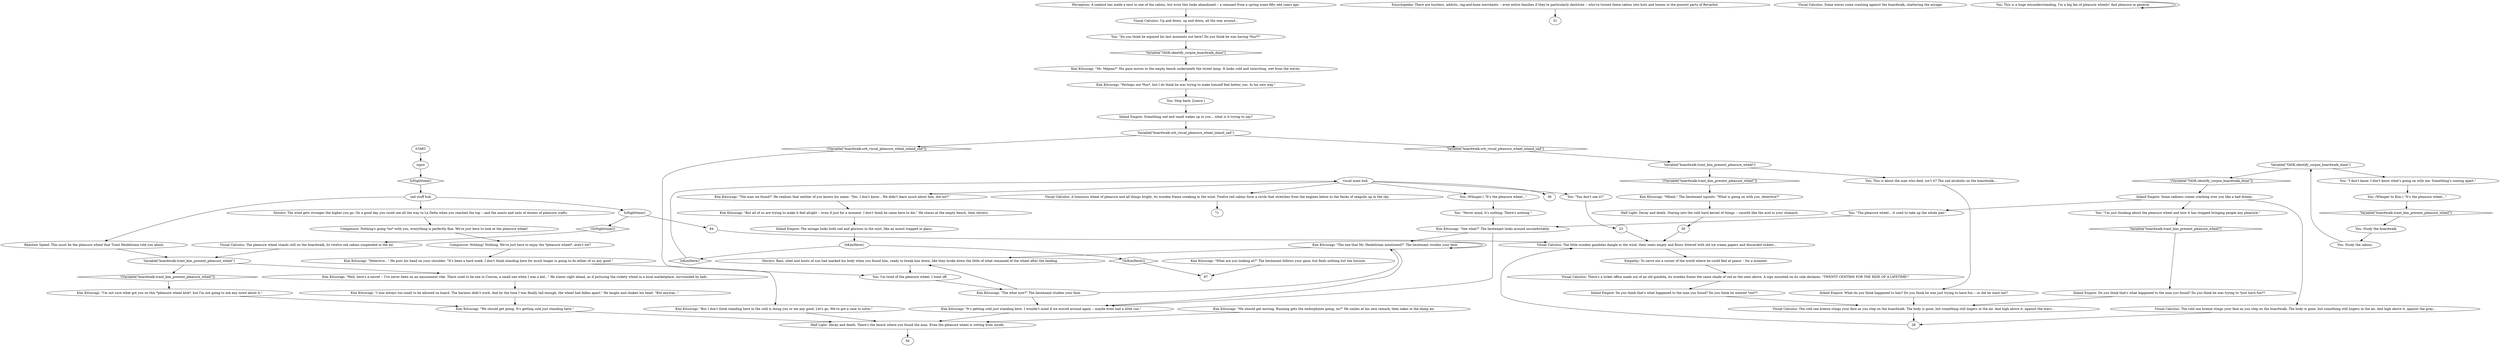 # Helen - EasterEggs / Pleasure Wheel / Flow – BOARDWALK ORB / viscal pleasure wheel
# Pleasure Wheel viscal on the boardwalk
# ==================================================
digraph G {
	  0 [label="START"];
	  1 [label="input"];
	  2 [label="IsKimHere()"];
	  3 [label="IsKimHere()", shape=diamond];
	  4 [label="!(IsKimHere())", shape=diamond];
	  5 [label="Kim Kitsuragi: \"I'm not sure what got you on this *pleasure wheel kick*, but I'm not going to ask any more about it.\""];
	  6 [label="Variable[\"boardwalk.orb_viscal_pleasure_wheel_inland_sad\"]"];
	  7 [label="Variable[\"boardwalk.orb_viscal_pleasure_wheel_inland_sad\"]", shape=diamond];
	  8 [label="!(Variable[\"boardwalk.orb_viscal_pleasure_wheel_inland_sad\"])", shape=diamond];
	  9 [label="Inland Empire: What do you think happened to him? Do you think he was just trying to have fun -- or did he want out?"];
	  10 [label="Kim Kitsuragi: \"I was always too small to be allowed on board. The harness didn't work. And by the time I was finally tall enough, the wheel had fallen apart.\" He laughs and shakes his head. \"But anyway...\""];
	  11 [label="Half Light: Decay and death. Staring into the cold hard kernel of things -- smooth like the acid in your stomach."];
	  12 [label="Kim Kitsuragi: \"Perhaps not *fun*, but I do think he was trying to make himself feel better, yes. In his own way.\""];
	  13 [label="You: (Whisper.) \"It's the pleasure wheel...\""];
	  14 [label="Kim Kitsuragi: \"But all of us are trying to make it feel alright -- even if just for a moment. I don't think he came here to die.\" He stares at the empty bench, then shivers."];
	  15 [label="Kim Kitsuragi: \"Mr. Méjean?\" His gaze moves to the empty bench underneath the street lamp. It looks cold and uninviting, wet from the waves."];
	  16 [label="Kim Kitsuragi: \"We should get going. It's getting cold just standing here.\""];
	  17 [label="You: \"I'm just thinking about the pleasure wheel and how it has stopped bringing people any pleasure.\""];
	  18 [label="Encyclopedia: There are hustlers, addicts, rag-and-bone merchants -- even entire families if they're particularly destitute -- who've turned these cabins into huts and homes in the poorest parts of Revachol."];
	  19 [label="Inland Empire: Do you think that's what happened to the man you found? Do you think he wanted *out*?"];
	  20 [label="Kim Kitsuragi: \"The what now?\" The lieutenant studies your face."];
	  21 [label="Kim Kitsuragi: \"Mhmh.\" The lieutenant squints. \"What is going on with you, detective?\""];
	  22 [label="Kim Kitsuragi: \"See what?\" The lieutenant looks around uncomfortably."];
	  24 [label="Half Light: Decay and death. There's the bench where you found the man. Even the pleasure wheel is rotting from inside."];
	  25 [label="Kim Kitsuragi: \"Detective...\" He puts his hand on your shoulder. \"It's been a hard week. I don't think standing here for much longer is going to do either of us any good.\""];
	  26 [label="You: (Whisper to Kim.) \"It's the pleasure wheel...\""];
	  27 [label="Visual Calculus: A luminous wheel of pleasure and all things bright, its wooden frame creaking in the wind. Twelve red cabins form a circle that stretches from the engines below to the flocks of seagulls up in the sky."];
	  29 [label="Composure: Nothing's going *on* with you, everything is perfectly fine. We're just here to look at the pleasure wheel!"];
	  32 [label="Kim Kitsuragi: \"We should get moving. Running gets the endorphines going, no?\" He smiles at his own remark, then takes in the damp air."];
	  33 [label="Kim Kitsuragi: \"But I don't think standing here in the cold is doing you or me any good. Let's go. We've got a case to solve.\""];
	  34 [label="Visual Calculus: There's a ticket office made out of an old gondola, its wooden frame the same shade of red as the ones above. A sign mounted on its side declares: \"TWENTY CENTIMS FOR THE RIDE OF A LIFETIME!\""];
	  35 [label="You: Study the cabins."];
	  37 [label="Perception: A seabird has made a nest in one of the cabins, but even this looks abandoned -- a remnant from a spring some fifty odd years ago."];
	  38 [label="Empathy: To carve out a corner of the world where he could feel at peace -- for a moment."];
	  39 [label="You: Step back. [Leave.]"];
	  40 [label="Kim Kitsuragi: \"The man we found?\" He realises that neither of you knows his name. \"Yes, I don't know... We didn't learn much about him, did we?\""];
	  41 [label="Inland Empire: Some sadness comes crashing over you like a bad dream."];
	  42 [label="Composure: Nothing! Nothing. We're just here to enjoy the *pleasure wheel*, aren't we?"];
	  43 [label="Variable[\"boardwalk.trant_kim_present_pleasure_wheel\"]"];
	  44 [label="Variable[\"boardwalk.trant_kim_present_pleasure_wheel\"]", shape=diamond];
	  45 [label="!(Variable[\"boardwalk.trant_kim_present_pleasure_wheel\"])", shape=diamond];
	  46 [label="You: This is about the man who died, isn't it? The sad alcoholic on the boardwalk..."];
	  47 [label="Shivers: The wind gets stronger the higher you go. On a good day you could see all the way to La Delta when you reached the top -- and the masts and sails of dozens of pleasure crafts."];
	  48 [label="Visual Calculus: Up and down, up and down, all the way around..."];
	  49 [label="You: \"Never mind, it's nothing. There's nothing.\""];
	  50 [label="Kim Kitsuragi: \"The one that Mr. Heidelstam mentioned?\" The lieutenant studies your face."];
	  51 [label="You: Study the boardwalk."];
	  52 [label="You: \"You don't see it?\""];
	  53 [label="Shivers: Rain, sleet and bouts of sun had marked his body when you found him, ready to break him down, like they broke down the little of what remained of the wheel after the landing."];
	  54 [label="Visual Calculus: The cold sea breeze stings your face as you step on the boardwalk. The body is gone, but something still lingers in the air. And high above it, against the stars..."];
	  55 [label="sad stuff hub"];
	  58 [label="Visual Calculus: Some waves come crashing against the boardwalk, shattering the mirage."];
	  59 [label="Inland Empire: Something sad and small wakes up in you... what is it trying to say?"];
	  60 [label="You: \"Do you think he enjoyed his last moments out here? Do you think he was having *fun*?\""];
	  61 [label="Visual Calculus: The cold sea breeze stings your face as you step on the boardwalk. The body is gone, but something still lingers in the air. And high above it, against the gray..."];
	  62 [label="Visual Calculus: The pleasure wheel stands still on the boardwalk, its twelve red cabins suspended in the air."];
	  63 [label="Visual Calculus: The little wooden gondolas dangle in the wind, their seats empty and floors littered with old ice cream papers and discarded tickets..."];
	  64 [label="Variable[\"TASK.identify_corpse_boardwalk_done\"]"];
	  65 [label="Variable[\"TASK.identify_corpse_boardwalk_done\"]", shape=diamond];
	  66 [label="!(Variable[\"TASK.identify_corpse_boardwalk_done\"])", shape=diamond];
	  67 [label="You: \"I don't know. I don't know what's going on with me. Something's coming apart.\""];
	  68 [label="You: \"The pleasure wheel... it used to take up the whole pier.\""];
	  69 [label="Kim Kitsuragi: \"It's getting cold just standing here. I wouldn't mind if we moved around again -- maybe even had a little run.\""];
	  70 [label="Inland Empire: The mirage looks both sad and glorious in the mist, like an insect trapped in glass."];
	  73 [label="Kim Kitsuragi: \"What are you looking at?\" The lieutenant follows your gaze, but finds nothing but the horizon."];
	  74 [label="viscal main hub"];
	  75 [label="Variable[\"boardwalk.trant_kim_present_pleasure_wheel\"]"];
	  76 [label="Variable[\"boardwalk.trant_kim_present_pleasure_wheel\"]", shape=diamond];
	  77 [label="!(Variable[\"boardwalk.trant_kim_present_pleasure_wheel\"])", shape=diamond];
	  78 [label="Kim Kitsuragi: \"Well, here's a secret -- I've never been on an amusement ride. There used to be one in Couron, a small one when I was a kid...\" He stares right ahead, as if picturing the rickety wheel in a local marketplace, surrounded by kids."];
	  79 [label="Inland Empire: Do you think that's what happened to the man you found? Do you think he was trying to *just have fun*?"];
	  80 [label="You: This is a huge misunderstanding, I'm a big fan of pleasure wheels! And pleasure in general."];
	  81 [label="IsNighttime()"];
	  82 [label="IsNighttime()", shape=diamond];
	  83 [label="!(IsNighttime())", shape=diamond];
	  85 [label="You: I'm tired of the pleasure wheel. I want off."];
	  86 [label="Reaction Speed: This must be the pleasure wheel that Trant Heidelstam told you about."];
	  0 -> 1
	  1 -> 82
	  2 -> 3
	  2 -> 4
	  3 -> 74
	  4 -> 87
	  5 -> 16
	  6 -> 8
	  6 -> 7
	  7 -> 43
	  8 -> 85
	  9 -> 54
	  10 -> 16
	  11 -> 30
	  12 -> 39
	  13 -> 49
	  14 -> 70
	  15 -> 12
	  16 -> 24
	  17 -> 76
	  18 -> 31
	  19 -> 54
	  20 -> 50
	  20 -> 69
	  20 -> 53
	  21 -> 11
	  22 -> 50
	  22 -> 69
	  23 -> 63
	  24 -> 56
	  25 -> 33
	  26 -> 44
	  27 -> 71
	  28 -> 63
	  29 -> 42
	  30 -> 63
	  32 -> 24
	  33 -> 24
	  34 -> 19
	  35 -> 64
	  37 -> 48
	  38 -> 34
	  39 -> 59
	  40 -> 14
	  41 -> 17
	  41 -> 68
	  41 -> 61
	  42 -> 25
	  43 -> 45
	  43 -> 46
	  44 -> 51
	  45 -> 21
	  46 -> 9
	  47 -> 29
	  48 -> 60
	  49 -> 22
	  50 -> 50
	  50 -> 69
	  50 -> 53
	  51 -> 35
	  52 -> 23
	  53 -> 85
	  54 -> 28
	  55 -> 81
	  55 -> 86
	  55 -> 47
	  59 -> 6
	  60 -> 65
	  61 -> 28
	  62 -> 75
	  63 -> 38
	  64 -> 66
	  64 -> 67
	  65 -> 15
	  66 -> 41
	  67 -> 26
	  68 -> 22
	  69 -> 24
	  70 -> 2
	  73 -> 87
	  74 -> 36
	  74 -> 40
	  74 -> 13
	  74 -> 52
	  74 -> 27
	  75 -> 77
	  75 -> 78
	  76 -> 79
	  77 -> 5
	  78 -> 10
	  79 -> 54
	  80 -> 80
	  81 -> 83
	  81 -> 84
	  82 -> 55
	  83 -> 62
	  84 -> 63
	  85 -> 20
	  86 -> 75
}


